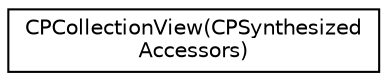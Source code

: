 digraph "Graphical Class Hierarchy"
{
  edge [fontname="Helvetica",fontsize="10",labelfontname="Helvetica",labelfontsize="10"];
  node [fontname="Helvetica",fontsize="10",shape=record];
  rankdir="LR";
  Node1 [label="CPCollectionView(CPSynthesized\lAccessors)",height=0.2,width=0.4,color="black", fillcolor="white", style="filled",URL="$category_c_p_collection_view_07_c_p_synthesized_accessors_08.html"];
}
